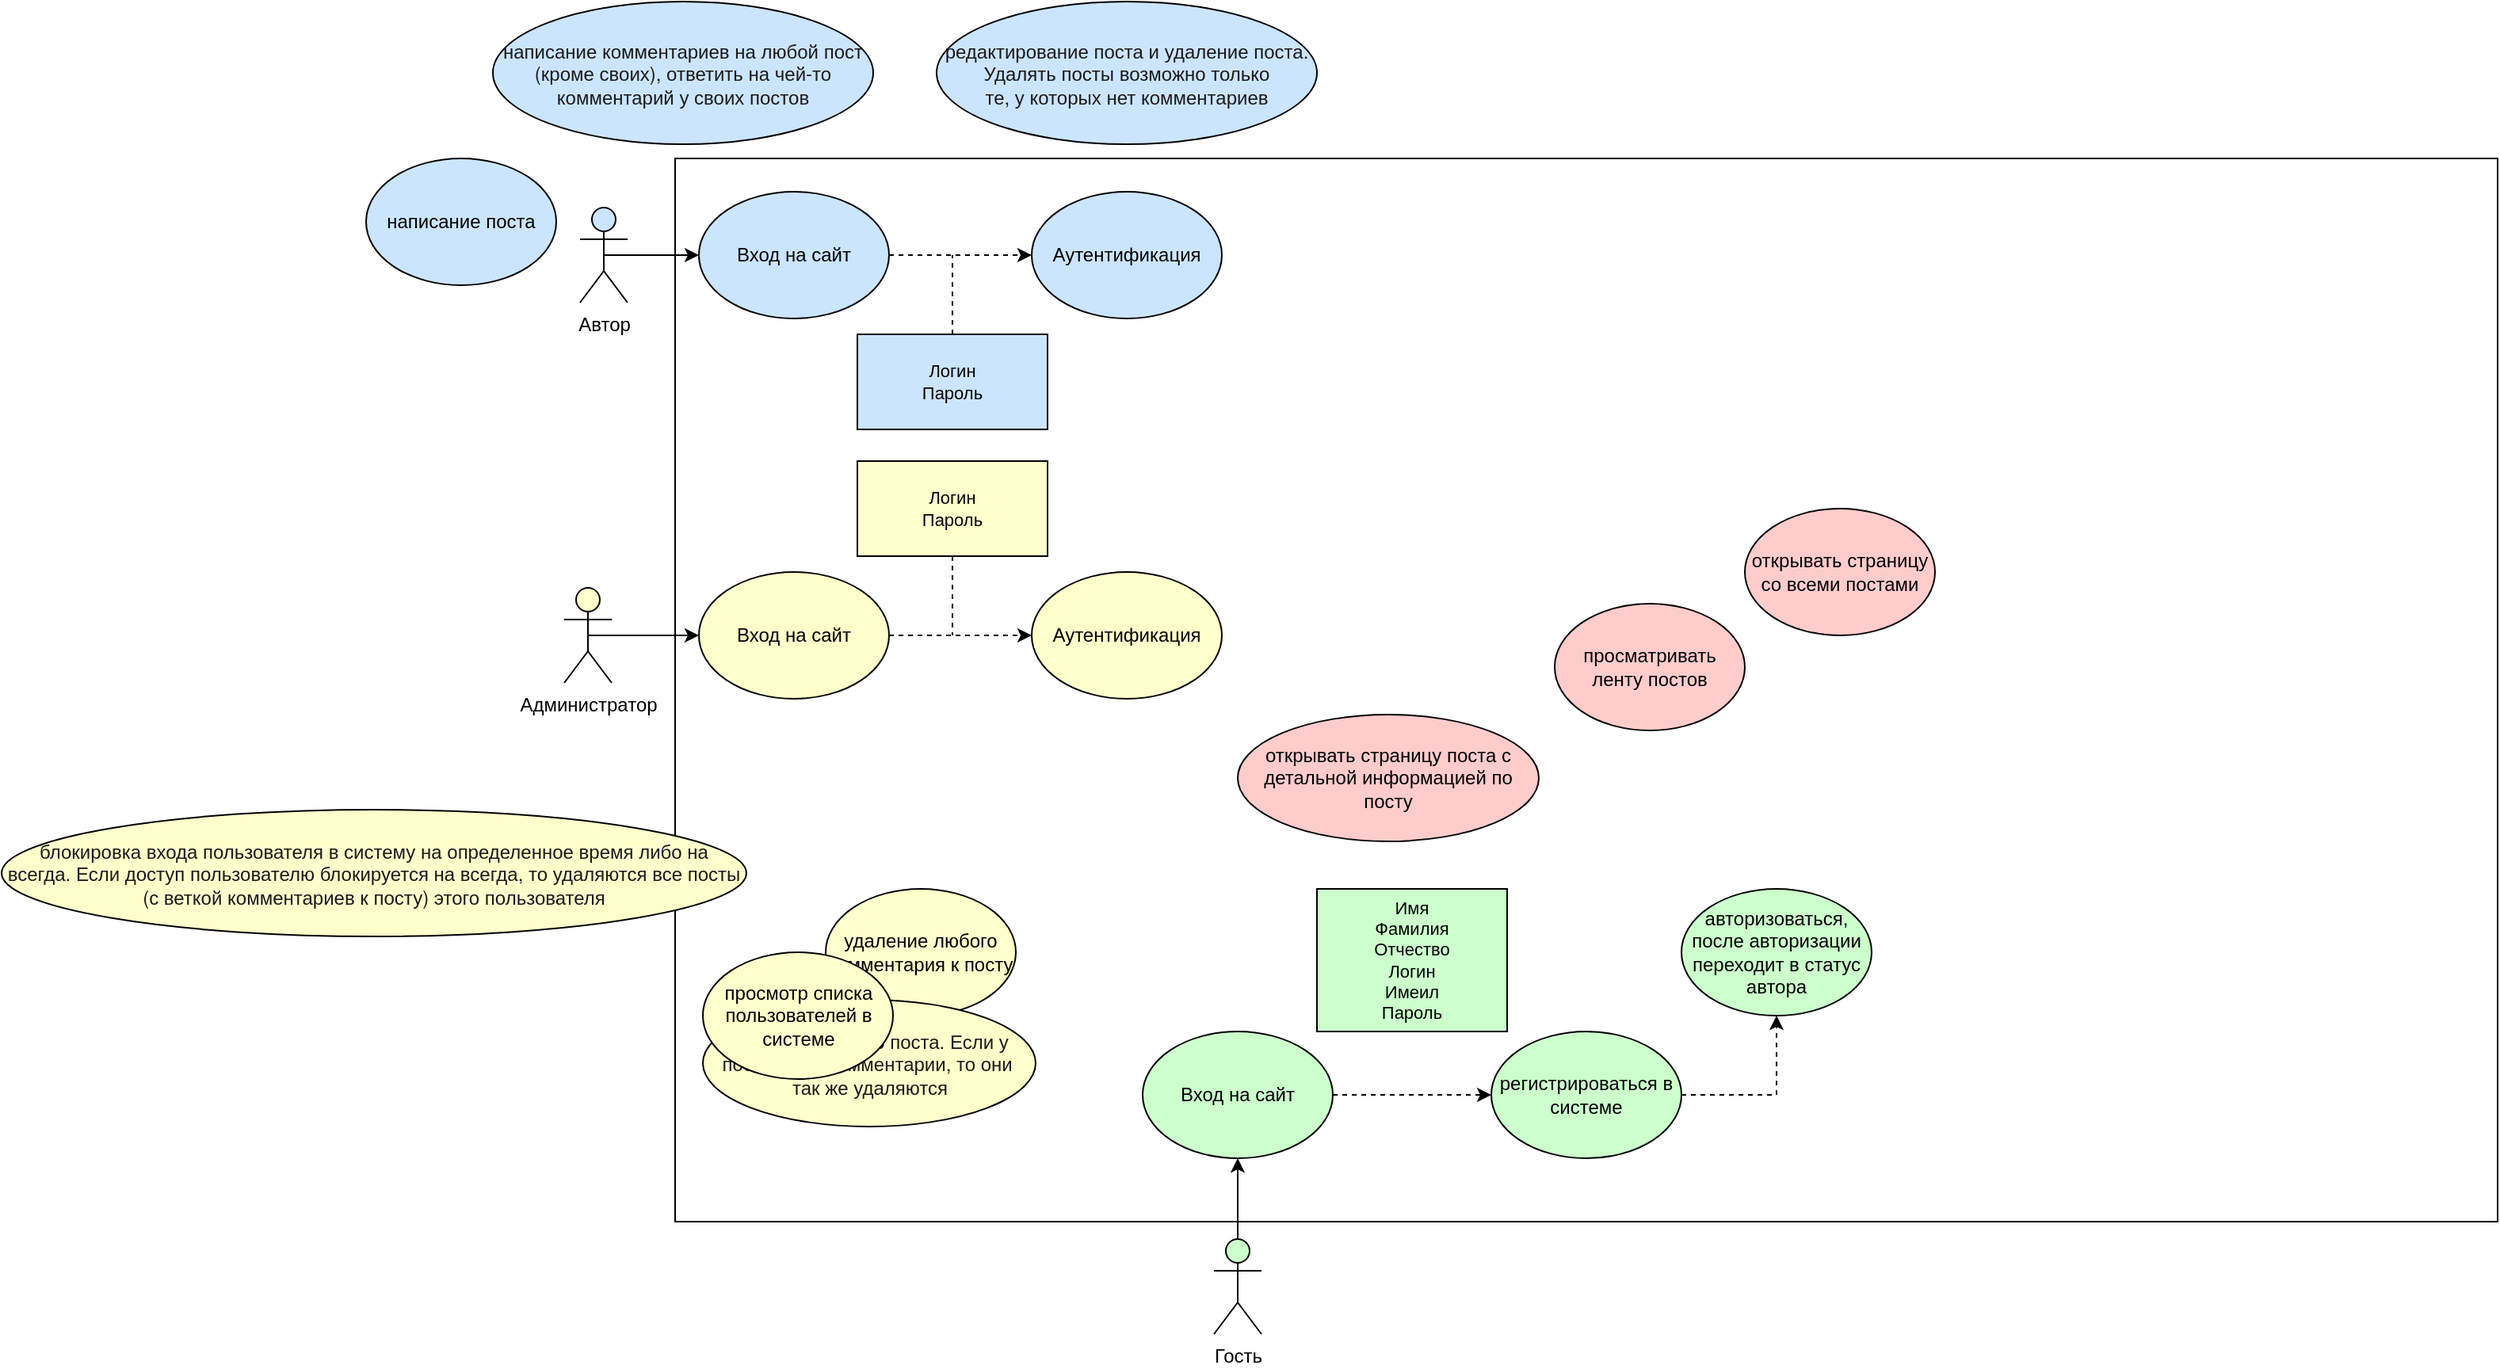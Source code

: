 <mxfile version="21.2.4" type="github">
  <diagram name="Страница 1" id="QsfnnbbEi18aQVXhpXs9">
    <mxGraphModel dx="2593" dy="573" grid="1" gridSize="10" guides="1" tooltips="1" connect="1" arrows="1" fold="1" page="1" pageScale="1" pageWidth="1600" pageHeight="900" math="0" shadow="0">
      <root>
        <mxCell id="0" />
        <mxCell id="1" parent="0" />
        <mxCell id="9knSuTqsfpqkdG8Z8UKq-2" value="" style="rounded=0;whiteSpace=wrap;html=1;movable=0;resizable=0;rotatable=0;deletable=0;editable=0;locked=1;connectable=0;" parent="1" vertex="1">
          <mxGeometry x="255" y="99" width="1150" height="671" as="geometry" />
        </mxCell>
        <mxCell id="FUXBEu7J9I23XqZanYg2-21" style="edgeStyle=orthogonalEdgeStyle;shape=connector;rounded=0;orthogonalLoop=1;jettySize=auto;html=1;exitX=0.5;exitY=0.5;exitDx=0;exitDy=0;exitPerimeter=0;entryX=0;entryY=0.5;entryDx=0;entryDy=0;labelBackgroundColor=default;strokeColor=default;fontFamily=Helvetica;fontSize=11;fontColor=default;endArrow=classic;" edge="1" parent="1" source="9knSuTqsfpqkdG8Z8UKq-14" target="FUXBEu7J9I23XqZanYg2-8">
          <mxGeometry relative="1" as="geometry" />
        </mxCell>
        <mxCell id="9knSuTqsfpqkdG8Z8UKq-14" value="Автор" style="shape=umlActor;verticalLabelPosition=bottom;verticalAlign=top;html=1;outlineConnect=0;fillColor=#CCE5FF;" parent="1" vertex="1">
          <mxGeometry x="195" y="130" width="30" height="60" as="geometry" />
        </mxCell>
        <mxCell id="FUXBEu7J9I23XqZanYg2-30" style="edgeStyle=orthogonalEdgeStyle;shape=connector;rounded=0;orthogonalLoop=1;jettySize=auto;html=1;exitX=0.5;exitY=0.5;exitDx=0;exitDy=0;exitPerimeter=0;entryX=0;entryY=0.5;entryDx=0;entryDy=0;labelBackgroundColor=default;strokeColor=default;fontFamily=Helvetica;fontSize=11;fontColor=default;endArrow=classic;" edge="1" parent="1" source="9knSuTqsfpqkdG8Z8UKq-32" target="9knSuTqsfpqkdG8Z8UKq-86">
          <mxGeometry relative="1" as="geometry" />
        </mxCell>
        <mxCell id="9knSuTqsfpqkdG8Z8UKq-32" value="Администратор" style="shape=umlActor;verticalLabelPosition=bottom;verticalAlign=top;html=1;outlineConnect=0;fillColor=#FFFFCC;" parent="1" vertex="1">
          <mxGeometry x="185" y="370" width="30" height="60" as="geometry" />
        </mxCell>
        <mxCell id="9knSuTqsfpqkdG8Z8UKq-17" value="просматривать ленту постов" style="ellipse;whiteSpace=wrap;html=1;fillColor=#FFCCCC;" parent="1" vertex="1">
          <mxGeometry x="810" y="380" width="120" height="80" as="geometry" />
        </mxCell>
        <mxCell id="9knSuTqsfpqkdG8Z8UKq-18" value="открывать страницу со всеми постами" style="ellipse;whiteSpace=wrap;html=1;fillColor=#FFCCCC;" parent="1" vertex="1">
          <mxGeometry x="930" y="320" width="120" height="80" as="geometry" />
        </mxCell>
        <mxCell id="9knSuTqsfpqkdG8Z8UKq-19" value="открывать страницу поста с детальной информацией по посту" style="ellipse;whiteSpace=wrap;html=1;fillColor=#FFCCCC;" parent="1" vertex="1">
          <mxGeometry x="610" y="450" width="190" height="80" as="geometry" />
        </mxCell>
        <mxCell id="9knSuTqsfpqkdG8Z8UKq-20" value="написание поста" style="ellipse;whiteSpace=wrap;html=1;fillColor=#CCE5FF;" parent="1" vertex="1">
          <mxGeometry x="60" y="99" width="120" height="80" as="geometry" />
        </mxCell>
        <mxCell id="9knSuTqsfpqkdG8Z8UKq-21" value="&lt;div style=&quot;color: rgb(26, 26, 26); font-family: &amp;quot;YS Text&amp;quot;, &amp;quot;Helvetica Neue&amp;quot;, Helvetica, Arial, sans-serif;&quot;&gt;&lt;font style=&quot;font-size: 12px;&quot;&gt;редактирование поста и удаление поста. Удалять посты возможно только&lt;/font&gt;&lt;/div&gt;&lt;div style=&quot;color: rgb(26, 26, 26); font-family: &amp;quot;YS Text&amp;quot;, &amp;quot;Helvetica Neue&amp;quot;, Helvetica, Arial, sans-serif;&quot;&gt;&lt;font style=&quot;font-size: 12px;&quot;&gt;те, у которых нет комментариев&lt;/font&gt;&lt;/div&gt;" style="ellipse;whiteSpace=wrap;html=1;align=center;fillColor=#CCE5FF;" parent="1" vertex="1">
          <mxGeometry x="420" width="240" height="90" as="geometry" />
        </mxCell>
        <mxCell id="9knSuTqsfpqkdG8Z8UKq-23" value="&lt;div style=&quot;color: rgb(26, 26, 26); font-family: &amp;quot;YS Text&amp;quot;, &amp;quot;Helvetica Neue&amp;quot;, Helvetica, Arial, sans-serif;&quot;&gt;&lt;font style=&quot;font-size: 12px;&quot;&gt;написание комментариев на любой пост (кроме своих), ответить на чей-то&lt;/font&gt;&lt;/div&gt;&lt;div style=&quot;color: rgb(26, 26, 26); font-family: &amp;quot;YS Text&amp;quot;, &amp;quot;Helvetica Neue&amp;quot;, Helvetica, Arial, sans-serif;&quot;&gt;&lt;font style=&quot;font-size: 12px;&quot;&gt;комментарий у своих постов&lt;/font&gt;&lt;/div&gt;" style="ellipse;whiteSpace=wrap;html=1;align=center;fillColor=#CCE5FF;" parent="1" vertex="1">
          <mxGeometry x="140" width="240" height="90" as="geometry" />
        </mxCell>
        <mxCell id="9knSuTqsfpqkdG8Z8UKq-40" value="удаление любого комментария к посту" style="ellipse;whiteSpace=wrap;html=1;fillColor=#FFFFCC;" parent="1" vertex="1">
          <mxGeometry x="350" y="560" width="120" height="80" as="geometry" />
        </mxCell>
        <mxCell id="9knSuTqsfpqkdG8Z8UKq-42" value="&lt;div style=&quot;color: rgb(26, 26, 26); font-family: &amp;quot;YS Text&amp;quot;, &amp;quot;Helvetica Neue&amp;quot;, Helvetica, Arial, sans-serif;&quot;&gt;&lt;font style=&quot;font-size: 12px;&quot;&gt;блокировка входа пользователя в систему на определенное время либо на&lt;/font&gt;&lt;/div&gt;&lt;div style=&quot;color: rgb(26, 26, 26); font-family: &amp;quot;YS Text&amp;quot;, &amp;quot;Helvetica Neue&amp;quot;, Helvetica, Arial, sans-serif;&quot;&gt;&lt;font style=&quot;font-size: 12px;&quot;&gt;всегда. Если доступ пользователю блокируется на всегда, то удаляются все посты&lt;/font&gt;&lt;/div&gt;&lt;div style=&quot;color: rgb(26, 26, 26); font-family: &amp;quot;YS Text&amp;quot;, &amp;quot;Helvetica Neue&amp;quot;, Helvetica, Arial, sans-serif;&quot;&gt;&lt;font style=&quot;font-size: 12px;&quot;&gt;(с веткой комментариев к посту) этого пользователя&lt;/font&gt;&lt;/div&gt;" style="ellipse;whiteSpace=wrap;html=1;align=center;fillColor=#FFFFCC;" parent="1" vertex="1">
          <mxGeometry x="-170" y="510" width="470" height="80" as="geometry" />
        </mxCell>
        <mxCell id="9knSuTqsfpqkdG8Z8UKq-52" value="&lt;div style=&quot;color: rgb(26, 26, 26); font-family: &amp;quot;YS Text&amp;quot;, &amp;quot;Helvetica Neue&amp;quot;, Helvetica, Arial, sans-serif;&quot;&gt;&lt;font style=&quot;font-size: 12px;&quot;&gt;удаление любого поста. Если у поста были комментарии, то они&amp;nbsp;&lt;/font&gt;&lt;/div&gt;&lt;div style=&quot;color: rgb(26, 26, 26); font-family: &amp;quot;YS Text&amp;quot;, &amp;quot;Helvetica Neue&amp;quot;, Helvetica, Arial, sans-serif;&quot;&gt;&lt;font style=&quot;font-size: 12px;&quot;&gt;так&amp;nbsp;&lt;/font&gt;&lt;span style=&quot;background-color: initial;&quot;&gt;же&amp;nbsp;&lt;/span&gt;&lt;span style=&quot;background-color: initial;&quot;&gt;удаляются&lt;/span&gt;&lt;/div&gt;" style="ellipse;whiteSpace=wrap;html=1;align=center;fillColor=#FFFFCC;" parent="1" vertex="1">
          <mxGeometry x="272.5" y="630" width="210" height="80" as="geometry" />
        </mxCell>
        <mxCell id="9knSuTqsfpqkdG8Z8UKq-65" value="просмотр списка пользователей в системе" style="ellipse;whiteSpace=wrap;html=1;fillColor=#FFFFCC;" parent="1" vertex="1">
          <mxGeometry x="272.5" y="600" width="120" height="80" as="geometry" />
        </mxCell>
        <mxCell id="FUXBEu7J9I23XqZanYg2-37" style="edgeStyle=orthogonalEdgeStyle;shape=connector;rounded=0;orthogonalLoop=1;jettySize=auto;html=1;exitX=1;exitY=0.5;exitDx=0;exitDy=0;entryX=0;entryY=0.5;entryDx=0;entryDy=0;dashed=1;labelBackgroundColor=default;strokeColor=default;fontFamily=Helvetica;fontSize=11;fontColor=default;endArrow=classic;" edge="1" parent="1" source="9knSuTqsfpqkdG8Z8UKq-86" target="FUXBEu7J9I23XqZanYg2-36">
          <mxGeometry relative="1" as="geometry" />
        </mxCell>
        <mxCell id="9knSuTqsfpqkdG8Z8UKq-86" value="Вход на сайт" style="ellipse;whiteSpace=wrap;html=1;fillColor=#FFFFCC;" parent="1" vertex="1">
          <mxGeometry x="270" y="360" width="120" height="80" as="geometry" />
        </mxCell>
        <mxCell id="FUXBEu7J9I23XqZanYg2-33" style="edgeStyle=orthogonalEdgeStyle;shape=connector;rounded=0;orthogonalLoop=1;jettySize=auto;html=1;exitX=1;exitY=0.5;exitDx=0;exitDy=0;entryX=0;entryY=0.5;entryDx=0;entryDy=0;dashed=1;labelBackgroundColor=default;strokeColor=default;fontFamily=Helvetica;fontSize=11;fontColor=default;endArrow=classic;" edge="1" parent="1" source="FUXBEu7J9I23XqZanYg2-8" target="FUXBEu7J9I23XqZanYg2-13">
          <mxGeometry relative="1" as="geometry" />
        </mxCell>
        <mxCell id="FUXBEu7J9I23XqZanYg2-8" value="Вход на сайт" style="ellipse;whiteSpace=wrap;html=1;fillColor=#CCE5FF;" vertex="1" parent="1">
          <mxGeometry x="270" y="120" width="120" height="80" as="geometry" />
        </mxCell>
        <mxCell id="FUXBEu7J9I23XqZanYg2-13" value="&lt;font style=&quot;font-size: 12px;&quot;&gt;Аутентификация&lt;/font&gt;" style="ellipse;whiteSpace=wrap;html=1;fontFamily=Helvetica;fontSize=11;fontColor=default;fillColor=#CCE5FF;" vertex="1" parent="1">
          <mxGeometry x="480" y="120" width="120" height="80" as="geometry" />
        </mxCell>
        <mxCell id="FUXBEu7J9I23XqZanYg2-39" style="edgeStyle=orthogonalEdgeStyle;shape=connector;rounded=0;orthogonalLoop=1;jettySize=auto;html=1;exitX=0.5;exitY=0;exitDx=0;exitDy=0;dashed=1;labelBackgroundColor=default;strokeColor=default;fontFamily=Helvetica;fontSize=11;fontColor=default;endArrow=none;endFill=0;" edge="1" parent="1" source="FUXBEu7J9I23XqZanYg2-16">
          <mxGeometry relative="1" as="geometry">
            <mxPoint x="430" y="160" as="targetPoint" />
          </mxGeometry>
        </mxCell>
        <mxCell id="FUXBEu7J9I23XqZanYg2-16" value="Логин&lt;br&gt;Пароль" style="rounded=0;whiteSpace=wrap;html=1;fontFamily=Helvetica;fontSize=11;fontColor=default;fillColor=#CCE5FF;" vertex="1" parent="1">
          <mxGeometry x="370" y="210" width="120" height="60" as="geometry" />
        </mxCell>
        <mxCell id="FUXBEu7J9I23XqZanYg2-28" value="" style="group" vertex="1" connectable="0" parent="1">
          <mxGeometry x="550" y="560" width="460" height="281" as="geometry" />
        </mxCell>
        <mxCell id="9knSuTqsfpqkdG8Z8UKq-1" value="Гость" style="shape=umlActor;verticalLabelPosition=bottom;verticalAlign=top;html=1;outlineConnect=0;fillColor=#CCFFCC;" parent="FUXBEu7J9I23XqZanYg2-28" vertex="1">
          <mxGeometry x="45" y="221" width="30" height="60" as="geometry" />
        </mxCell>
        <mxCell id="9knSuTqsfpqkdG8Z8UKq-10" value="регистрироваться в системе" style="ellipse;whiteSpace=wrap;html=1;fillColor=#CCFFCC;" parent="FUXBEu7J9I23XqZanYg2-28" vertex="1">
          <mxGeometry x="220" y="90" width="120" height="80" as="geometry" />
        </mxCell>
        <mxCell id="9knSuTqsfpqkdG8Z8UKq-11" value="авторизоваться, после авторизации переходит в статус автора" style="ellipse;whiteSpace=wrap;html=1;fillColor=#CCFFCC;" parent="FUXBEu7J9I23XqZanYg2-28" vertex="1">
          <mxGeometry x="340" width="120" height="80" as="geometry" />
        </mxCell>
        <mxCell id="9knSuTqsfpqkdG8Z8UKq-85" value="Вход на сайт" style="ellipse;whiteSpace=wrap;html=1;fillColor=#CCFFCC;" parent="FUXBEu7J9I23XqZanYg2-28" vertex="1">
          <mxGeometry y="90" width="120" height="80" as="geometry" />
        </mxCell>
        <mxCell id="FUXBEu7J9I23XqZanYg2-5" value="Имя&lt;br&gt;Фамилия&lt;br&gt;Отчество&lt;br&gt;Логин&lt;br&gt;Имеил&lt;br&gt;Пароль" style="rounded=0;whiteSpace=wrap;html=1;fontFamily=Helvetica;fontSize=11;fontColor=default;fillColor=#CCFFCC;" vertex="1" parent="FUXBEu7J9I23XqZanYg2-28">
          <mxGeometry x="110" width="120" height="90" as="geometry" />
        </mxCell>
        <mxCell id="FUXBEu7J9I23XqZanYg2-27" style="edgeStyle=orthogonalEdgeStyle;shape=connector;rounded=0;orthogonalLoop=1;jettySize=auto;html=1;exitX=1;exitY=0.5;exitDx=0;exitDy=0;entryX=0.5;entryY=1;entryDx=0;entryDy=0;dashed=1;labelBackgroundColor=default;strokeColor=default;fontFamily=Helvetica;fontSize=11;fontColor=default;endArrow=classic;" edge="1" parent="FUXBEu7J9I23XqZanYg2-28" source="9knSuTqsfpqkdG8Z8UKq-10" target="9knSuTqsfpqkdG8Z8UKq-11">
          <mxGeometry relative="1" as="geometry" />
        </mxCell>
        <mxCell id="FUXBEu7J9I23XqZanYg2-14" style="edgeStyle=orthogonalEdgeStyle;shape=connector;rounded=0;orthogonalLoop=1;jettySize=auto;html=1;exitX=0.5;exitY=0;exitDx=0;exitDy=0;exitPerimeter=0;entryX=0.5;entryY=1;entryDx=0;entryDy=0;labelBackgroundColor=default;strokeColor=default;fontFamily=Helvetica;fontSize=11;fontColor=default;endArrow=classic;" edge="1" parent="FUXBEu7J9I23XqZanYg2-28" source="9knSuTqsfpqkdG8Z8UKq-1" target="9knSuTqsfpqkdG8Z8UKq-85">
          <mxGeometry relative="1" as="geometry" />
        </mxCell>
        <mxCell id="FUXBEu7J9I23XqZanYg2-26" style="edgeStyle=orthogonalEdgeStyle;shape=connector;rounded=0;orthogonalLoop=1;jettySize=auto;html=1;exitX=1;exitY=0.5;exitDx=0;exitDy=0;entryX=0;entryY=0.5;entryDx=0;entryDy=0;dashed=1;labelBackgroundColor=default;strokeColor=default;fontFamily=Helvetica;fontSize=11;fontColor=default;endArrow=classic;" edge="1" parent="FUXBEu7J9I23XqZanYg2-28" source="9knSuTqsfpqkdG8Z8UKq-85" target="9knSuTqsfpqkdG8Z8UKq-10">
          <mxGeometry relative="1" as="geometry" />
        </mxCell>
        <mxCell id="FUXBEu7J9I23XqZanYg2-38" style="edgeStyle=orthogonalEdgeStyle;shape=connector;rounded=0;orthogonalLoop=1;jettySize=auto;html=1;exitX=0.5;exitY=1;exitDx=0;exitDy=0;dashed=1;labelBackgroundColor=default;strokeColor=default;fontFamily=Helvetica;fontSize=11;fontColor=default;endArrow=none;endFill=0;" edge="1" parent="1" source="FUXBEu7J9I23XqZanYg2-29">
          <mxGeometry relative="1" as="geometry">
            <mxPoint x="430" y="400" as="targetPoint" />
          </mxGeometry>
        </mxCell>
        <mxCell id="FUXBEu7J9I23XqZanYg2-29" value="Логин&lt;br&gt;Пароль" style="rounded=0;whiteSpace=wrap;html=1;fontFamily=Helvetica;fontSize=11;fontColor=default;fillColor=#FFFFCC;" vertex="1" parent="1">
          <mxGeometry x="370" y="290" width="120" height="60" as="geometry" />
        </mxCell>
        <mxCell id="FUXBEu7J9I23XqZanYg2-36" value="&lt;font style=&quot;font-size: 12px;&quot;&gt;Аутентификация&lt;/font&gt;" style="ellipse;whiteSpace=wrap;html=1;fontFamily=Helvetica;fontSize=11;fontColor=default;fillColor=#FFFFCC;" vertex="1" parent="1">
          <mxGeometry x="480" y="360" width="120" height="80" as="geometry" />
        </mxCell>
      </root>
    </mxGraphModel>
  </diagram>
</mxfile>
